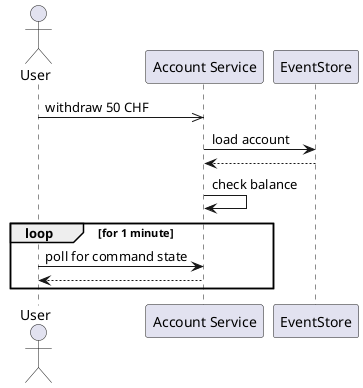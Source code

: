 @startuml

actor "User" as U
participant "Account Service" as S
participant "EventStore" as ES

U ->> S: withdraw 50 CHF
S -> ES: load account
S <-- ES
S -> S: check balance
loop for 1 minute
  U -> S: poll for command state
  U <-- S:
end

@enduml